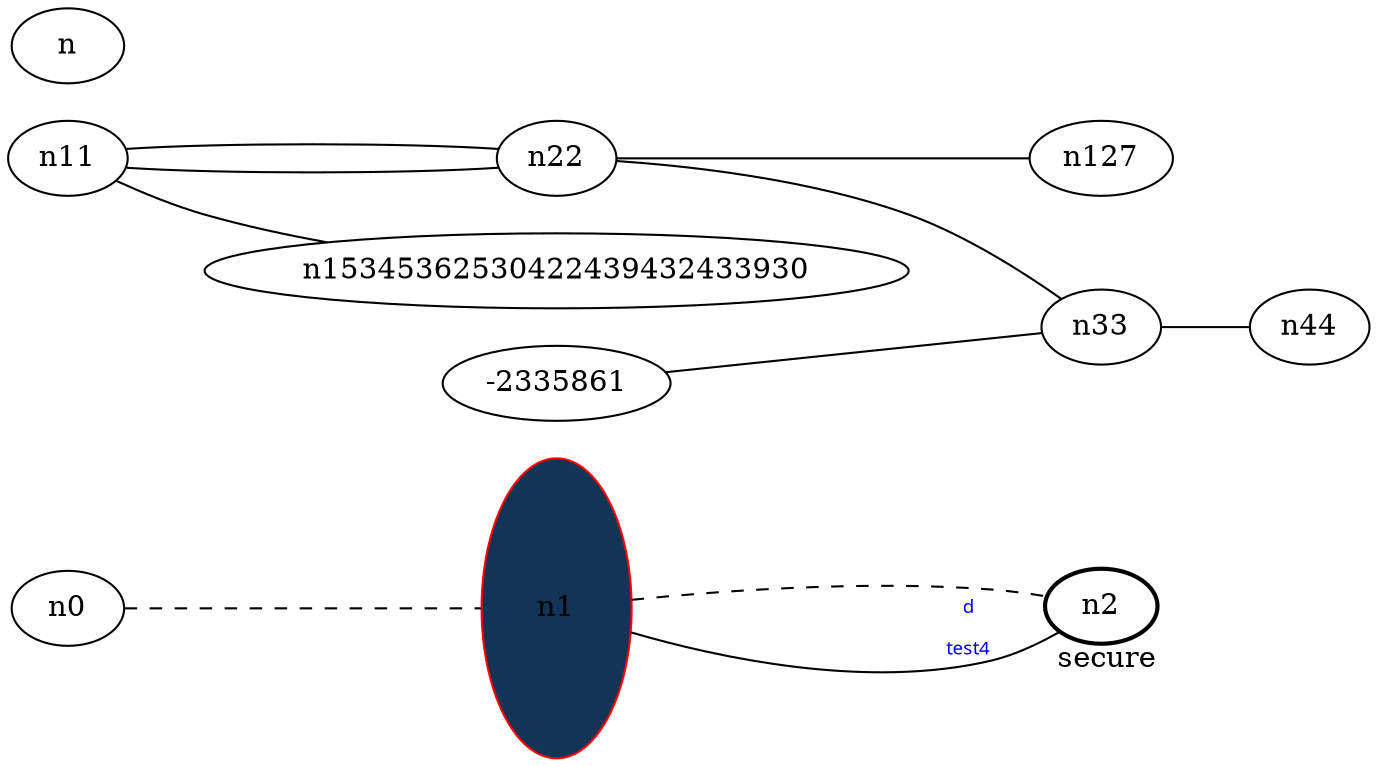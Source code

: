 graph test4 {
	rankdir=LR;
	fontcolor=blue; /* c0; c2; c9223372036854775809 -- c340282366920938463463374607431768211457 */
	n1 [style=dotted, fillcolor="#123456"]; // c3; c4294967295; c2 -- c3
	n1 [height=2, width=1, color=red, style=filled];
	n2 [style=bold, xlabel="secure"];
	n0 -- n1 -- n2[style=dashed];
	n1 -- n2 [fontname="comic sans", label="d\n\l\G", fontcolor=blue, fontsize=9];
	n11 -- n22;
	n11 -- n22;
	n-2335861 -- n33;
	n11 -- n15345362530422439432433930;
	n22 -- n33;
	n22 -- n127;
	n33 -- n44;
}
